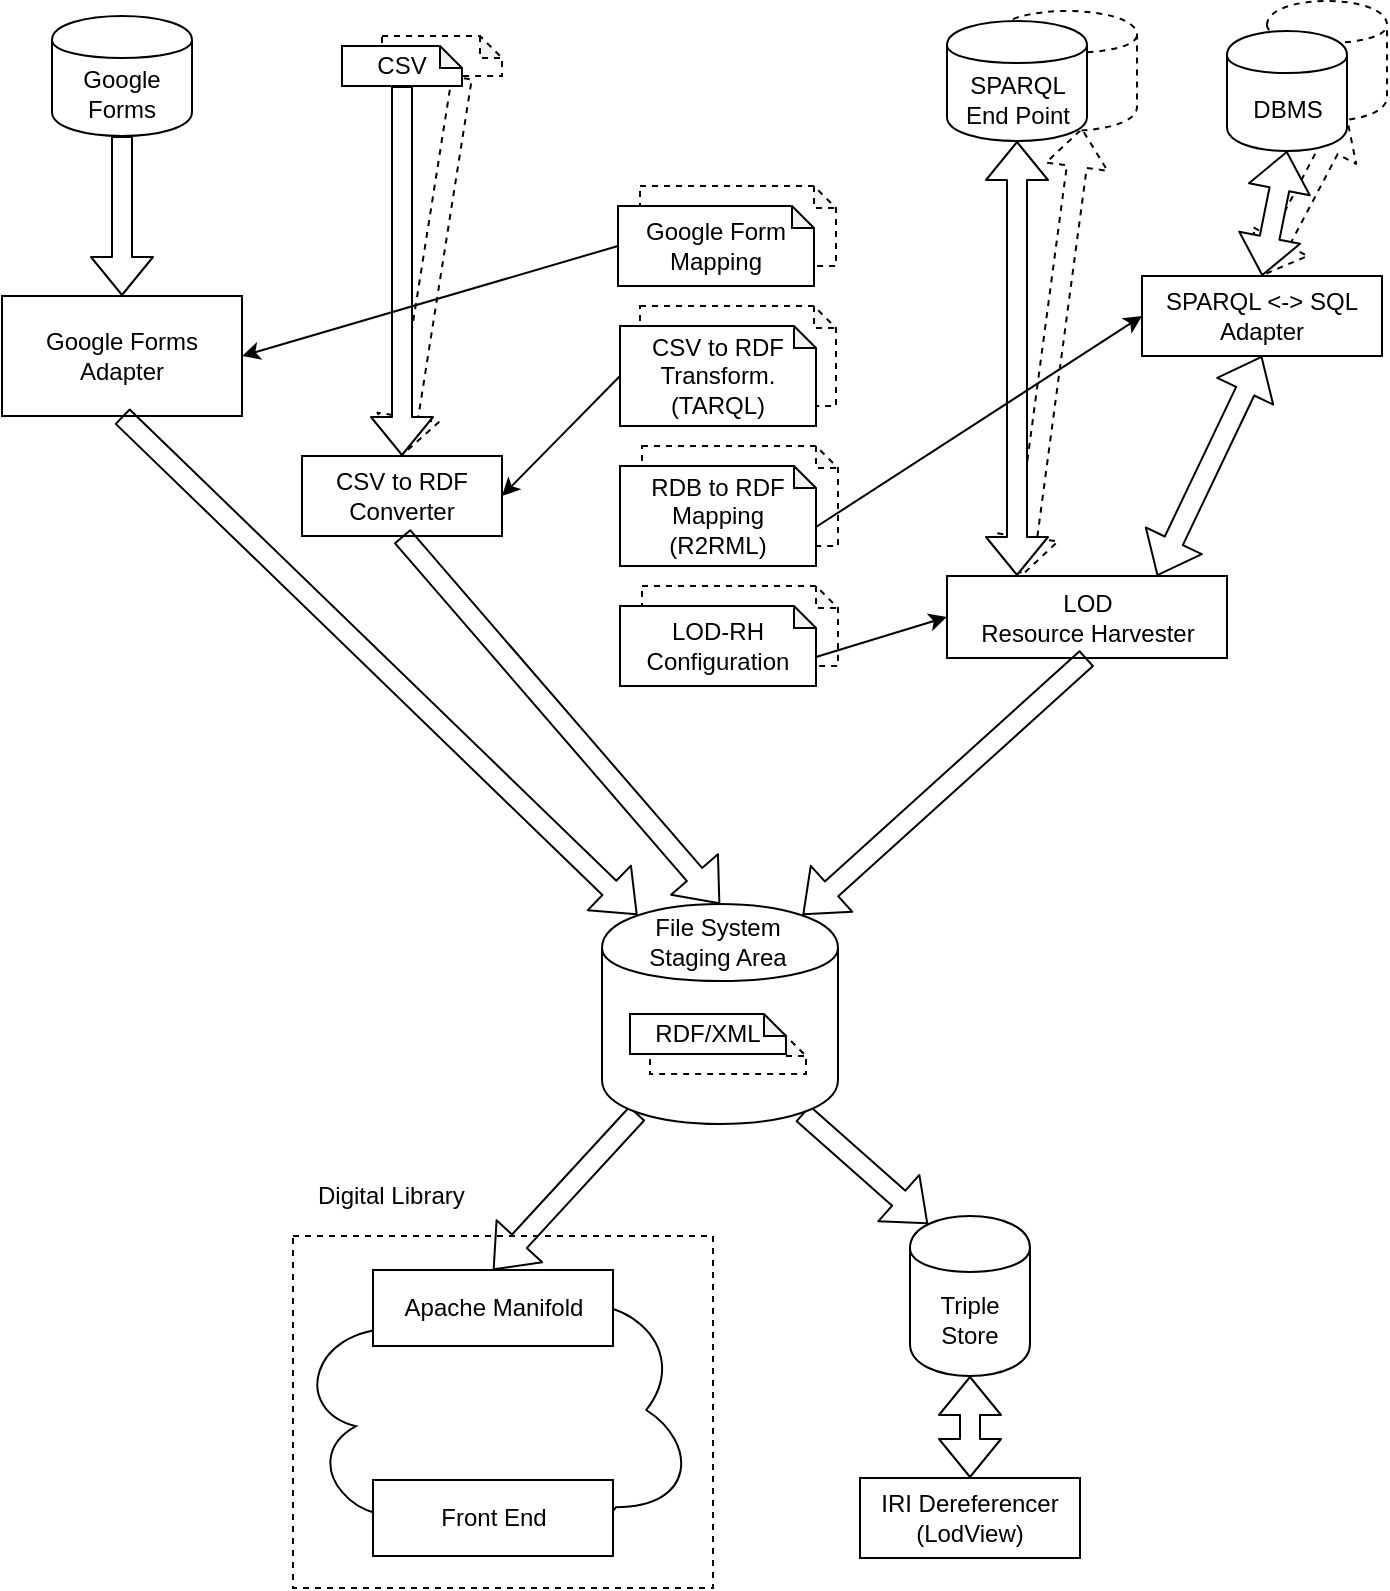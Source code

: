 <mxfile version="12.4.9" type="github" pages="2">
  <diagram id="PLrUu4iucB1gCnoqMBO_" name="DataFlow Diagram">
    <mxGraphModel dx="1426" dy="803" grid="1" gridSize="10" guides="1" tooltips="1" connect="1" arrows="1" fold="1" page="1" pageScale="1" pageWidth="1654" pageHeight="1169" math="0" shadow="0">
      <root>
        <mxCell id="0"/>
        <mxCell id="1" parent="0"/>
        <mxCell id="Lo9OmRsVtHrHbYx5dEMw-79" value="" style="shape=flexArrow;endArrow=classic;html=1;exitX=0;exitY=0;exitDx=60;exitDy=15.5;exitPerimeter=0;dashed=1;" parent="1" source="Lo9OmRsVtHrHbYx5dEMw-27" edge="1">
          <mxGeometry width="50" height="50" relative="1" as="geometry">
            <mxPoint x="250" y="100" as="sourcePoint"/>
            <mxPoint x="220" y="250" as="targetPoint"/>
          </mxGeometry>
        </mxCell>
        <mxCell id="Lo9OmRsVtHrHbYx5dEMw-78" value="" style="shape=flexArrow;endArrow=classic;startArrow=classic;html=1;entryX=0.607;entryY=0.975;entryDx=0;entryDy=0;entryPerimeter=0;dashed=1;" parent="1" target="Lo9OmRsVtHrHbYx5dEMw-45" edge="1">
          <mxGeometry width="50" height="50" relative="1" as="geometry">
            <mxPoint x="530" y="310" as="sourcePoint"/>
            <mxPoint x="537.5" y="102.5" as="targetPoint"/>
          </mxGeometry>
        </mxCell>
        <mxCell id="Lo9OmRsVtHrHbYx5dEMw-77" value="" style="shape=flexArrow;endArrow=classic;startArrow=classic;html=1;entryX=1;entryY=0.7;entryDx=0;entryDy=0;exitX=0.5;exitY=0;exitDx=0;exitDy=0;dashed=1;" parent="1" source="Lo9OmRsVtHrHbYx5dEMw-21" target="Lo9OmRsVtHrHbYx5dEMw-25" edge="1">
          <mxGeometry width="50" height="50" relative="1" as="geometry">
            <mxPoint x="740" y="150" as="sourcePoint"/>
            <mxPoint x="672.5" y="107.5" as="targetPoint"/>
          </mxGeometry>
        </mxCell>
        <mxCell id="Lo9OmRsVtHrHbYx5dEMw-10" value="" style="rounded=0;whiteSpace=wrap;html=1;fillColor=#ffffff;dashed=1;" parent="1" vertex="1">
          <mxGeometry x="165.5" y="640" width="210" height="176" as="geometry"/>
        </mxCell>
        <mxCell id="Lo9OmRsVtHrHbYx5dEMw-9" value="Triple Store" style="shape=cylinder;whiteSpace=wrap;html=1;boundedLbl=1;backgroundOutline=1;" parent="1" vertex="1">
          <mxGeometry x="474" y="630" width="60" height="80" as="geometry"/>
        </mxCell>
        <mxCell id="Lo9OmRsVtHrHbYx5dEMw-12" value="Digital Library" style="text;html=1;strokeColor=none;fillColor=none;align=left;verticalAlign=middle;whiteSpace=wrap;rounded=0;dashed=1;" parent="1" vertex="1">
          <mxGeometry x="175.5" y="610" width="90" height="20" as="geometry"/>
        </mxCell>
        <mxCell id="Lo9OmRsVtHrHbYx5dEMw-13" value="IRI Dereferencer&lt;br&gt;(LodView)" style="rounded=0;whiteSpace=wrap;html=1;fillColor=none;" parent="1" vertex="1">
          <mxGeometry x="449" y="761" width="110" height="40" as="geometry"/>
        </mxCell>
        <mxCell id="Lo9OmRsVtHrHbYx5dEMw-15" value="LOD&lt;br&gt;Resource Harvester" style="rounded=0;whiteSpace=wrap;html=1;fillColor=none;" parent="1" vertex="1">
          <mxGeometry x="492.5" y="310" width="140" height="41" as="geometry"/>
        </mxCell>
        <mxCell id="Lo9OmRsVtHrHbYx5dEMw-16" value="CSV to RDF&lt;br&gt;Converter" style="rounded=0;whiteSpace=wrap;html=1;fillColor=none;" parent="1" vertex="1">
          <mxGeometry x="170" y="250" width="100" height="40" as="geometry"/>
        </mxCell>
        <mxCell id="Lo9OmRsVtHrHbYx5dEMw-21" value="SPARQL &amp;lt;-&amp;gt; SQL&lt;br&gt;Adapter" style="rounded=0;whiteSpace=wrap;html=1;fillColor=none;" parent="1" vertex="1">
          <mxGeometry x="590" y="160" width="120" height="40" as="geometry"/>
        </mxCell>
        <mxCell id="Lo9OmRsVtHrHbYx5dEMw-26" value="Google Forms Adapter" style="rounded=0;whiteSpace=wrap;html=1;fillColor=none;" parent="1" vertex="1">
          <mxGeometry x="20" y="170" width="120" height="60" as="geometry"/>
        </mxCell>
        <mxCell id="Lo9OmRsVtHrHbYx5dEMw-28" value="" style="shape=flexArrow;endArrow=classic;startArrow=classic;html=1;exitX=0.25;exitY=0;exitDx=0;exitDy=0;fillColor=#ffffff;" parent="1" source="Lo9OmRsVtHrHbYx5dEMw-15" target="Lo9OmRsVtHrHbYx5dEMw-24" edge="1">
          <mxGeometry width="50" height="50" relative="1" as="geometry">
            <mxPoint x="530" y="270" as="sourcePoint"/>
            <mxPoint x="660" y="400" as="targetPoint"/>
          </mxGeometry>
        </mxCell>
        <mxCell id="Lo9OmRsVtHrHbYx5dEMw-29" value="" style="shape=flexArrow;endArrow=classic;startArrow=classic;html=1;entryX=0.5;entryY=1;entryDx=0;entryDy=0;exitX=0.75;exitY=0;exitDx=0;exitDy=0;" parent="1" source="Lo9OmRsVtHrHbYx5dEMw-15" target="Lo9OmRsVtHrHbYx5dEMw-21" edge="1">
          <mxGeometry width="50" height="50" relative="1" as="geometry">
            <mxPoint x="690" y="450" as="sourcePoint"/>
            <mxPoint x="740" y="400" as="targetPoint"/>
          </mxGeometry>
        </mxCell>
        <mxCell id="Lo9OmRsVtHrHbYx5dEMw-35" value="" style="endArrow=classic;html=1;exitX=0;exitY=0.5;exitDx=0;exitDy=0;exitPerimeter=0;entryX=1;entryY=0.5;entryDx=0;entryDy=0;" parent="1" source="Lo9OmRsVtHrHbYx5dEMw-18" target="Lo9OmRsVtHrHbYx5dEMw-16" edge="1">
          <mxGeometry width="50" height="50" relative="1" as="geometry">
            <mxPoint x="230" y="400" as="sourcePoint"/>
            <mxPoint x="280" y="350" as="targetPoint"/>
          </mxGeometry>
        </mxCell>
        <mxCell id="Lo9OmRsVtHrHbYx5dEMw-36" value="" style="shape=flexArrow;endArrow=classic;html=1;exitX=0.5;exitY=1;exitDx=0;exitDy=0;exitPerimeter=0;entryX=0.5;entryY=0;entryDx=0;entryDy=0;fillColor=#ffffff;" parent="1" source="Lo9OmRsVtHrHbYx5dEMw-27" target="Lo9OmRsVtHrHbYx5dEMw-16" edge="1">
          <mxGeometry width="50" height="50" relative="1" as="geometry">
            <mxPoint x="140" y="400" as="sourcePoint"/>
            <mxPoint x="190" y="350" as="targetPoint"/>
          </mxGeometry>
        </mxCell>
        <mxCell id="Lo9OmRsVtHrHbYx5dEMw-37" value="Google Forms" style="shape=cylinder;whiteSpace=wrap;html=1;boundedLbl=1;backgroundOutline=1;" parent="1" vertex="1">
          <mxGeometry x="45" y="30" width="70" height="60" as="geometry"/>
        </mxCell>
        <mxCell id="Lo9OmRsVtHrHbYx5dEMw-38" value="" style="shape=flexArrow;endArrow=classic;html=1;exitX=0.5;exitY=1;exitDx=0;exitDy=0;entryX=0.15;entryY=0.05;entryDx=0;entryDy=0;entryPerimeter=0;" parent="1" source="Lo9OmRsVtHrHbYx5dEMw-26" target="Lo9OmRsVtHrHbYx5dEMw-1" edge="1">
          <mxGeometry width="50" height="50" relative="1" as="geometry">
            <mxPoint x="30" y="920" as="sourcePoint"/>
            <mxPoint x="310" y="390" as="targetPoint"/>
          </mxGeometry>
        </mxCell>
        <mxCell id="Lo9OmRsVtHrHbYx5dEMw-39" value="" style="shape=flexArrow;endArrow=classic;html=1;exitX=0.5;exitY=1;exitDx=0;exitDy=0;entryX=0.5;entryY=0;entryDx=0;entryDy=0;" parent="1" source="Lo9OmRsVtHrHbYx5dEMw-16" target="Lo9OmRsVtHrHbYx5dEMw-1" edge="1">
          <mxGeometry width="50" height="50" relative="1" as="geometry">
            <mxPoint x="80" y="390" as="sourcePoint"/>
            <mxPoint x="130" y="340" as="targetPoint"/>
          </mxGeometry>
        </mxCell>
        <mxCell id="Lo9OmRsVtHrHbYx5dEMw-40" value="" style="shape=flexArrow;endArrow=classic;html=1;exitX=0.5;exitY=1;exitDx=0;exitDy=0;entryX=0.85;entryY=0.05;entryDx=0;entryDy=0;entryPerimeter=0;" parent="1" source="Lo9OmRsVtHrHbYx5dEMw-15" target="Lo9OmRsVtHrHbYx5dEMw-1" edge="1">
          <mxGeometry width="50" height="50" relative="1" as="geometry">
            <mxPoint x="80" y="440" as="sourcePoint"/>
            <mxPoint x="130" y="390" as="targetPoint"/>
          </mxGeometry>
        </mxCell>
        <mxCell id="Lo9OmRsVtHrHbYx5dEMw-41" value="" style="shape=flexArrow;endArrow=classic;html=1;exitX=0.85;exitY=0.95;exitDx=0;exitDy=0;exitPerimeter=0;entryX=0.15;entryY=0.05;entryDx=0;entryDy=0;entryPerimeter=0;" parent="1" source="Lo9OmRsVtHrHbYx5dEMw-1" target="Lo9OmRsVtHrHbYx5dEMw-9" edge="1">
          <mxGeometry width="50" height="50" relative="1" as="geometry">
            <mxPoint x="530" y="640" as="sourcePoint"/>
            <mxPoint x="510" y="660" as="targetPoint"/>
          </mxGeometry>
        </mxCell>
        <mxCell id="Lo9OmRsVtHrHbYx5dEMw-42" value="" style="shape=flexArrow;endArrow=classic;html=1;exitX=0.15;exitY=0.95;exitDx=0;exitDy=0;exitPerimeter=0;entryX=0.5;entryY=0;entryDx=0;entryDy=0;" parent="1" source="Lo9OmRsVtHrHbYx5dEMw-1" target="Lo9OmRsVtHrHbYx5dEMw-8" edge="1">
          <mxGeometry width="50" height="50" relative="1" as="geometry">
            <mxPoint x="110" y="590" as="sourcePoint"/>
            <mxPoint x="160" y="540" as="targetPoint"/>
          </mxGeometry>
        </mxCell>
        <mxCell id="Lo9OmRsVtHrHbYx5dEMw-43" value="" style="shape=flexArrow;endArrow=classic;startArrow=classic;html=1;entryX=0.5;entryY=1;entryDx=0;entryDy=0;exitX=0.5;exitY=0;exitDx=0;exitDy=0;" parent="1" source="Lo9OmRsVtHrHbYx5dEMw-13" target="Lo9OmRsVtHrHbYx5dEMw-9" edge="1">
          <mxGeometry width="50" height="50" relative="1" as="geometry">
            <mxPoint x="354" y="682" as="sourcePoint"/>
            <mxPoint x="404" y="632" as="targetPoint"/>
          </mxGeometry>
        </mxCell>
        <mxCell id="Lo9OmRsVtHrHbYx5dEMw-50" value="" style="shape=flexArrow;endArrow=classic;html=1;exitX=0.5;exitY=1;exitDx=0;exitDy=0;entryX=0.5;entryY=0;entryDx=0;entryDy=0;" parent="1" source="Lo9OmRsVtHrHbYx5dEMw-37" target="Lo9OmRsVtHrHbYx5dEMw-26" edge="1">
          <mxGeometry width="50" height="50" relative="1" as="geometry">
            <mxPoint x="90" y="310" as="sourcePoint"/>
            <mxPoint x="200" y="400" as="targetPoint"/>
          </mxGeometry>
        </mxCell>
        <mxCell id="Lo9OmRsVtHrHbYx5dEMw-59" value="" style="endArrow=classic;html=1;exitX=0;exitY=0.5;exitDx=0;exitDy=0;exitPerimeter=0;entryX=1;entryY=0.5;entryDx=0;entryDy=0;" parent="1" source="Lo9OmRsVtHrHbYx5dEMw-58" target="Lo9OmRsVtHrHbYx5dEMw-26" edge="1">
          <mxGeometry width="50" height="50" relative="1" as="geometry">
            <mxPoint x="90" y="440" as="sourcePoint"/>
            <mxPoint x="140" y="390" as="targetPoint"/>
          </mxGeometry>
        </mxCell>
        <mxCell id="Lo9OmRsVtHrHbYx5dEMw-60" value="" style="group" parent="1" vertex="1" connectable="0">
          <mxGeometry x="320" y="474" width="118" height="110" as="geometry"/>
        </mxCell>
        <mxCell id="Lo9OmRsVtHrHbYx5dEMw-6" value="" style="shape=note;whiteSpace=wrap;html=1;backgroundOutline=1;darkOpacity=0.05;size=11;dashed=1;" parent="Lo9OmRsVtHrHbYx5dEMw-60" vertex="1">
          <mxGeometry x="26" y="65" width="78" height="20" as="geometry"/>
        </mxCell>
        <mxCell id="Lo9OmRsVtHrHbYx5dEMw-1" value="" style="shape=cylinder;whiteSpace=wrap;html=1;boundedLbl=1;backgroundOutline=1;" parent="Lo9OmRsVtHrHbYx5dEMw-60" vertex="1">
          <mxGeometry width="118" height="110" as="geometry"/>
        </mxCell>
        <mxCell id="Lo9OmRsVtHrHbYx5dEMw-2" value="File System&lt;br&gt;Staging Area" style="text;html=1;strokeColor=none;fillColor=none;align=center;verticalAlign=middle;whiteSpace=wrap;rounded=0;" parent="Lo9OmRsVtHrHbYx5dEMw-60" vertex="1">
          <mxGeometry x="18" y="9" width="80" height="20" as="geometry"/>
        </mxCell>
        <mxCell id="Lo9OmRsVtHrHbYx5dEMw-57" value="" style="shape=note;whiteSpace=wrap;html=1;backgroundOutline=1;darkOpacity=0.05;size=11;dashed=1;" parent="Lo9OmRsVtHrHbYx5dEMw-60" vertex="1">
          <mxGeometry x="24" y="65" width="78" height="20" as="geometry"/>
        </mxCell>
        <mxCell id="Lo9OmRsVtHrHbYx5dEMw-3" value="RDF/XML" style="shape=note;whiteSpace=wrap;html=1;backgroundOutline=1;darkOpacity=0.05;size=11;" parent="Lo9OmRsVtHrHbYx5dEMw-60" vertex="1">
          <mxGeometry x="14" y="55" width="78" height="20" as="geometry"/>
        </mxCell>
        <mxCell id="Lo9OmRsVtHrHbYx5dEMw-62" value="" style="group" parent="1" vertex="1" connectable="0">
          <mxGeometry x="492.5" y="27.5" width="95" height="65" as="geometry"/>
        </mxCell>
        <mxCell id="Lo9OmRsVtHrHbYx5dEMw-45" value="" style="shape=cylinder;whiteSpace=wrap;html=1;boundedLbl=1;backgroundOutline=1;dashed=1;" parent="Lo9OmRsVtHrHbYx5dEMw-62" vertex="1">
          <mxGeometry x="25" width="70" height="60" as="geometry"/>
        </mxCell>
        <mxCell id="Lo9OmRsVtHrHbYx5dEMw-24" value="SPARQL&lt;br&gt;End Point" style="shape=cylinder;whiteSpace=wrap;html=1;boundedLbl=1;backgroundOutline=1;" parent="Lo9OmRsVtHrHbYx5dEMw-62" vertex="1">
          <mxGeometry y="5" width="70" height="60" as="geometry"/>
        </mxCell>
        <mxCell id="Lo9OmRsVtHrHbYx5dEMw-63" value="" style="group" parent="1" vertex="1" connectable="0">
          <mxGeometry x="190" y="40" width="80" height="25" as="geometry"/>
        </mxCell>
        <mxCell id="Lo9OmRsVtHrHbYx5dEMw-47" value="" style="shape=note;whiteSpace=wrap;html=1;backgroundOutline=1;darkOpacity=0.05;size=11;dashed=1;" parent="Lo9OmRsVtHrHbYx5dEMw-63" vertex="1">
          <mxGeometry x="20" width="60" height="20" as="geometry"/>
        </mxCell>
        <mxCell id="Lo9OmRsVtHrHbYx5dEMw-27" value="CSV" style="shape=note;whiteSpace=wrap;html=1;backgroundOutline=1;darkOpacity=0.05;size=11;" parent="Lo9OmRsVtHrHbYx5dEMw-63" vertex="1">
          <mxGeometry y="5" width="60" height="20" as="geometry"/>
        </mxCell>
        <mxCell id="Lo9OmRsVtHrHbYx5dEMw-75" value="" style="group" parent="1" vertex="1" connectable="0">
          <mxGeometry x="328" y="115" width="110" height="250" as="geometry"/>
        </mxCell>
        <mxCell id="Lo9OmRsVtHrHbYx5dEMw-70" value="" style="group" parent="Lo9OmRsVtHrHbYx5dEMw-75" vertex="1" connectable="0">
          <mxGeometry x="1" y="130" width="109" height="60" as="geometry"/>
        </mxCell>
        <mxCell id="Lo9OmRsVtHrHbYx5dEMw-68" value="" style="shape=note;whiteSpace=wrap;html=1;backgroundOutline=1;darkOpacity=0.05;size=11;dashed=1;" parent="Lo9OmRsVtHrHbYx5dEMw-70" vertex="1">
          <mxGeometry x="11" width="98" height="50" as="geometry"/>
        </mxCell>
        <mxCell id="Lo9OmRsVtHrHbYx5dEMw-22" value="RDB to RDF&lt;br&gt;Mapping&lt;br&gt;(R2RML)" style="shape=note;whiteSpace=wrap;html=1;backgroundOutline=1;darkOpacity=0.05;size=11;" parent="Lo9OmRsVtHrHbYx5dEMw-70" vertex="1">
          <mxGeometry y="10" width="98" height="50" as="geometry"/>
        </mxCell>
        <mxCell id="Lo9OmRsVtHrHbYx5dEMw-71" value="" style="group" parent="Lo9OmRsVtHrHbYx5dEMw-75" vertex="1" connectable="0">
          <mxGeometry x="1" y="60" width="108" height="60" as="geometry"/>
        </mxCell>
        <mxCell id="Lo9OmRsVtHrHbYx5dEMw-67" value="" style="shape=note;whiteSpace=wrap;html=1;backgroundOutline=1;darkOpacity=0.05;size=11;dashed=1;" parent="Lo9OmRsVtHrHbYx5dEMw-71" vertex="1">
          <mxGeometry x="10" width="98" height="50" as="geometry"/>
        </mxCell>
        <mxCell id="Lo9OmRsVtHrHbYx5dEMw-18" value="CSV to RDF&lt;br&gt;Transform.&lt;br&gt;(TARQL)" style="shape=note;whiteSpace=wrap;html=1;backgroundOutline=1;darkOpacity=0.05;size=11;" parent="Lo9OmRsVtHrHbYx5dEMw-71" vertex="1">
          <mxGeometry y="10" width="98" height="50" as="geometry"/>
        </mxCell>
        <mxCell id="Lo9OmRsVtHrHbYx5dEMw-72" value="" style="group" parent="Lo9OmRsVtHrHbYx5dEMw-75" vertex="1" connectable="0">
          <mxGeometry width="109" height="50" as="geometry"/>
        </mxCell>
        <mxCell id="Lo9OmRsVtHrHbYx5dEMw-66" value="" style="shape=note;whiteSpace=wrap;html=1;backgroundOutline=1;darkOpacity=0.05;size=11;dashed=1;" parent="Lo9OmRsVtHrHbYx5dEMw-72" vertex="1">
          <mxGeometry x="11" width="98" height="40" as="geometry"/>
        </mxCell>
        <mxCell id="Lo9OmRsVtHrHbYx5dEMw-58" value="Google Form&lt;br&gt;Mapping" style="shape=note;whiteSpace=wrap;html=1;backgroundOutline=1;darkOpacity=0.05;size=11;" parent="Lo9OmRsVtHrHbYx5dEMw-72" vertex="1">
          <mxGeometry y="10" width="98" height="40" as="geometry"/>
        </mxCell>
        <mxCell id="Lo9OmRsVtHrHbYx5dEMw-74" value="" style="group" parent="Lo9OmRsVtHrHbYx5dEMw-75" vertex="1" connectable="0">
          <mxGeometry x="1" y="200" width="109" height="50" as="geometry"/>
        </mxCell>
        <mxCell id="Lo9OmRsVtHrHbYx5dEMw-69" value="" style="shape=note;whiteSpace=wrap;html=1;backgroundOutline=1;darkOpacity=0.05;size=11;dashed=1;" parent="Lo9OmRsVtHrHbYx5dEMw-74" vertex="1">
          <mxGeometry x="11" width="98" height="40" as="geometry"/>
        </mxCell>
        <mxCell id="Lo9OmRsVtHrHbYx5dEMw-23" value="LOD-RH&lt;br&gt;Configuration" style="shape=note;whiteSpace=wrap;html=1;backgroundOutline=1;darkOpacity=0.05;size=11;" parent="Lo9OmRsVtHrHbYx5dEMw-74" vertex="1">
          <mxGeometry y="10" width="98" height="40" as="geometry"/>
        </mxCell>
        <mxCell id="Lo9OmRsVtHrHbYx5dEMw-76" value="" style="group" parent="1" vertex="1" connectable="0">
          <mxGeometry x="632.5" y="22.5" width="80" height="75" as="geometry"/>
        </mxCell>
        <mxCell id="Lo9OmRsVtHrHbYx5dEMw-46" value="" style="shape=cylinder;whiteSpace=wrap;html=1;boundedLbl=1;backgroundOutline=1;dashed=1;" parent="Lo9OmRsVtHrHbYx5dEMw-76" vertex="1">
          <mxGeometry x="20" width="60" height="60" as="geometry"/>
        </mxCell>
        <mxCell id="Lo9OmRsVtHrHbYx5dEMw-25" value="DBMS" style="shape=cylinder;whiteSpace=wrap;html=1;boundedLbl=1;backgroundOutline=1;" parent="Lo9OmRsVtHrHbYx5dEMw-76" vertex="1">
          <mxGeometry y="15" width="60" height="60" as="geometry"/>
        </mxCell>
        <mxCell id="Lo9OmRsVtHrHbYx5dEMw-33" value="" style="endArrow=classic;html=1;exitX=0;exitY=0;exitDx=98;exitDy=30.5;exitPerimeter=0;entryX=0;entryY=0.5;entryDx=0;entryDy=0;" parent="1" source="Lo9OmRsVtHrHbYx5dEMw-22" target="Lo9OmRsVtHrHbYx5dEMw-21" edge="1">
          <mxGeometry width="50" height="50" relative="1" as="geometry">
            <mxPoint x="190" y="370" as="sourcePoint"/>
            <mxPoint x="240" y="320" as="targetPoint"/>
          </mxGeometry>
        </mxCell>
        <mxCell id="Lo9OmRsVtHrHbYx5dEMw-34" value="" style="endArrow=classic;html=1;exitX=0;exitY=0;exitDx=98;exitDy=25.5;exitPerimeter=0;entryX=0;entryY=0.5;entryDx=0;entryDy=0;" parent="1" source="Lo9OmRsVtHrHbYx5dEMw-23" target="Lo9OmRsVtHrHbYx5dEMw-15" edge="1">
          <mxGeometry width="50" height="50" relative="1" as="geometry">
            <mxPoint x="150" y="420" as="sourcePoint"/>
            <mxPoint x="200" y="370" as="targetPoint"/>
          </mxGeometry>
        </mxCell>
        <mxCell id="Lo9OmRsVtHrHbYx5dEMw-30" value="" style="shape=flexArrow;endArrow=classic;startArrow=classic;html=1;exitX=0.5;exitY=0;exitDx=0;exitDy=0;entryX=0.5;entryY=1;entryDx=0;entryDy=0;fillColor=#ffffff;" parent="1" source="Lo9OmRsVtHrHbYx5dEMw-21" target="Lo9OmRsVtHrHbYx5dEMw-25" edge="1">
          <mxGeometry width="50" height="50" relative="1" as="geometry">
            <mxPoint x="720" y="420" as="sourcePoint"/>
            <mxPoint x="690" y="140" as="targetPoint"/>
          </mxGeometry>
        </mxCell>
        <mxCell id="Lo9OmRsVtHrHbYx5dEMw-81" value="" style="ellipse;shape=cloud;whiteSpace=wrap;html=1;fillColor=#ffffff;" parent="1" vertex="1">
          <mxGeometry x="164.5" y="646" width="203" height="162" as="geometry"/>
        </mxCell>
        <mxCell id="Lo9OmRsVtHrHbYx5dEMw-8" value="Apache Manifold" style="rounded=0;whiteSpace=wrap;html=1;" parent="1" vertex="1">
          <mxGeometry x="205.5" y="657" width="120" height="38" as="geometry"/>
        </mxCell>
        <mxCell id="Lo9OmRsVtHrHbYx5dEMw-80" value="Front End" style="rounded=0;whiteSpace=wrap;html=1;" parent="1" vertex="1">
          <mxGeometry x="205.5" y="762" width="120" height="38" as="geometry"/>
        </mxCell>
      </root>
    </mxGraphModel>
  </diagram>
  <diagram id="0cpSaaxDyXJQ03gIjEzt" name="UML Component Diagram">
    <mxGraphModel dx="1426" dy="1972" grid="1" gridSize="10" guides="1" tooltips="1" connect="1" arrows="1" fold="1" page="1" pageScale="1" pageWidth="1654" pageHeight="1169" math="0" shadow="0">
      <root>
        <mxCell id="-MdIOpX2ihZ_KdPi68zy-0"/>
        <mxCell id="-MdIOpX2ihZ_KdPi68zy-1" parent="-MdIOpX2ihZ_KdPi68zy-0"/>
        <mxCell id="-MdIOpX2ihZ_KdPi68zy-3" value="«component»&lt;br&gt;&lt;b&gt;Triple Store&lt;/b&gt;" style="html=1;" vertex="1" parent="-MdIOpX2ihZ_KdPi68zy-1">
          <mxGeometry x="450" y="590" width="180" height="90" as="geometry"/>
        </mxCell>
        <mxCell id="-MdIOpX2ihZ_KdPi68zy-4" value="" style="shape=component;jettyWidth=8;jettyHeight=4;" vertex="1" parent="-MdIOpX2ihZ_KdPi68zy-3">
          <mxGeometry x="1" width="20" height="20" relative="1" as="geometry">
            <mxPoint x="-27" y="7" as="offset"/>
          </mxGeometry>
        </mxCell>
        <mxCell id="-MdIOpX2ihZ_KdPi68zy-5" value="&lt;p style=&quot;margin: 0px ; margin-top: 6px ; text-align: center&quot;&gt;&lt;b&gt;Google Forms Adapter&lt;/b&gt;&lt;/p&gt;&lt;hr&gt;&lt;p style=&quot;margin: 0px ; margin-left: 8px&quot;&gt;+&amp;nbsp;&lt;span&gt;form ID&lt;/span&gt;&lt;span&gt;: string&lt;/span&gt;&lt;/p&gt;&lt;p style=&quot;margin: 0px ; margin-left: 8px&quot;&gt;+&amp;nbsp;&lt;span&gt;mapping&lt;/span&gt;&lt;span&gt;: Forms Mapping&lt;/span&gt;&lt;span&gt;&lt;br&gt;&lt;/span&gt;&lt;/p&gt;" style="align=left;overflow=fill;html=1;" vertex="1" parent="-MdIOpX2ihZ_KdPi68zy-1">
          <mxGeometry x="210" width="180" height="90" as="geometry"/>
        </mxCell>
        <mxCell id="-MdIOpX2ihZ_KdPi68zy-6" value="" style="shape=component;jettyWidth=8;jettyHeight=4;" vertex="1" parent="-MdIOpX2ihZ_KdPi68zy-5">
          <mxGeometry x="1" width="20" height="20" relative="1" as="geometry">
            <mxPoint x="-24" y="4" as="offset"/>
          </mxGeometry>
        </mxCell>
        <mxCell id="-MdIOpX2ihZ_KdPi68zy-11" style="edgeStyle=orthogonalEdgeStyle;rounded=0;orthogonalLoop=1;jettySize=auto;html=1;exitX=0;exitY=0.5;exitDx=0;exitDy=0;exitPerimeter=0;endArrow=none;endFill=0;entryX=0.5;entryY=1;entryDx=0;entryDy=0;" edge="1" parent="-MdIOpX2ihZ_KdPi68zy-1" source="-MdIOpX2ihZ_KdPi68zy-7" target="-MdIOpX2ihZ_KdPi68zy-3">
          <mxGeometry relative="1" as="geometry">
            <mxPoint x="550" y="690" as="targetPoint"/>
          </mxGeometry>
        </mxCell>
        <mxCell id="-MdIOpX2ihZ_KdPi68zy-18" style="edgeStyle=orthogonalEdgeStyle;rounded=0;orthogonalLoop=1;jettySize=auto;html=1;exitX=1;exitY=0.5;exitDx=0;exitDy=0;exitPerimeter=0;entryX=0.5;entryY=0;entryDx=0;entryDy=0;endArrow=none;endFill=0;" edge="1" parent="-MdIOpX2ihZ_KdPi68zy-1" source="-MdIOpX2ihZ_KdPi68zy-7" target="-MdIOpX2ihZ_KdPi68zy-16">
          <mxGeometry relative="1" as="geometry"/>
        </mxCell>
        <mxCell id="-MdIOpX2ihZ_KdPi68zy-7" value="SPARQL Endpoint" style="shape=providedRequiredInterface;html=1;verticalLabelPosition=bottom;direction=south;" vertex="1" parent="-MdIOpX2ihZ_KdPi68zy-1">
          <mxGeometry x="530" y="710" width="20" height="20" as="geometry"/>
        </mxCell>
        <mxCell id="-MdIOpX2ihZ_KdPi68zy-15" style="edgeStyle=orthogonalEdgeStyle;rounded=0;orthogonalLoop=1;jettySize=auto;html=1;exitX=0;exitY=0.5;exitDx=0;exitDy=0;exitPerimeter=0;entryX=0.5;entryY=0;entryDx=0;entryDy=0;endArrow=none;endFill=0;" edge="1" parent="-MdIOpX2ihZ_KdPi68zy-1" source="-MdIOpX2ihZ_KdPi68zy-12" target="-MdIOpX2ihZ_KdPi68zy-3">
          <mxGeometry relative="1" as="geometry"/>
        </mxCell>
        <mxCell id="-MdIOpX2ihZ_KdPi68zy-21" style="edgeStyle=orthogonalEdgeStyle;rounded=0;orthogonalLoop=1;jettySize=auto;html=1;exitX=1;exitY=0.5;exitDx=0;exitDy=0;exitPerimeter=0;entryX=0.5;entryY=1;entryDx=0;entryDy=0;endArrow=none;endFill=0;" edge="1" parent="-MdIOpX2ihZ_KdPi68zy-1" source="-MdIOpX2ihZ_KdPi68zy-12" target="-MdIOpX2ihZ_KdPi68zy-19">
          <mxGeometry relative="1" as="geometry"/>
        </mxCell>
        <mxCell id="-MdIOpX2ihZ_KdPi68zy-12" value="Graph Store Protocol" style="shape=providedRequiredInterface;html=1;verticalLabelPosition=bottom;direction=north;" vertex="1" parent="-MdIOpX2ihZ_KdPi68zy-1">
          <mxGeometry x="530" y="520" width="20" height="20" as="geometry"/>
        </mxCell>
        <mxCell id="-MdIOpX2ihZ_KdPi68zy-16" value="«component»&lt;br&gt;&lt;b&gt;IRI Dereferencer&lt;/b&gt;" style="html=1;" vertex="1" parent="-MdIOpX2ihZ_KdPi68zy-1">
          <mxGeometry x="570" y="790" width="180" height="90" as="geometry"/>
        </mxCell>
        <mxCell id="-MdIOpX2ihZ_KdPi68zy-17" value="" style="shape=component;jettyWidth=8;jettyHeight=4;" vertex="1" parent="-MdIOpX2ihZ_KdPi68zy-16">
          <mxGeometry x="1" width="20" height="20" relative="1" as="geometry">
            <mxPoint x="-27" y="7" as="offset"/>
          </mxGeometry>
        </mxCell>
        <mxCell id="-MdIOpX2ihZ_KdPi68zy-19" value="«component»&lt;br&gt;&lt;b&gt;RDF Loader&lt;/b&gt;" style="html=1;" vertex="1" parent="-MdIOpX2ihZ_KdPi68zy-1">
          <mxGeometry x="450" y="400" width="180" height="90" as="geometry"/>
        </mxCell>
        <mxCell id="-MdIOpX2ihZ_KdPi68zy-20" value="" style="shape=component;jettyWidth=8;jettyHeight=4;" vertex="1" parent="-MdIOpX2ihZ_KdPi68zy-19">
          <mxGeometry x="1" width="20" height="20" relative="1" as="geometry">
            <mxPoint x="-27" y="7" as="offset"/>
          </mxGeometry>
        </mxCell>
        <mxCell id="-MdIOpX2ihZ_KdPi68zy-26" style="edgeStyle=orthogonalEdgeStyle;rounded=0;orthogonalLoop=1;jettySize=auto;html=1;exitX=1;exitY=0.5;exitDx=0;exitDy=0;entryX=0.5;entryY=1;entryDx=0;entryDy=0;endArrow=none;endFill=0;exitPerimeter=0;" edge="1" parent="-MdIOpX2ihZ_KdPi68zy-1" source="-MdIOpX2ihZ_KdPi68zy-44" target="-MdIOpX2ihZ_KdPi68zy-5">
          <mxGeometry relative="1" as="geometry">
            <mxPoint x="110" y="120" as="sourcePoint"/>
          </mxGeometry>
        </mxCell>
        <mxCell id="-MdIOpX2ihZ_KdPi68zy-27" style="edgeStyle=orthogonalEdgeStyle;rounded=0;orthogonalLoop=1;jettySize=auto;html=1;exitX=0.5;exitY=1;exitDx=0;exitDy=0;endArrow=none;endFill=0;entryX=1;entryY=0.5;entryDx=0;entryDy=0;entryPerimeter=0;" edge="1" parent="-MdIOpX2ihZ_KdPi68zy-1" source="-MdIOpX2ihZ_KdPi68zy-24" target="-MdIOpX2ihZ_KdPi68zy-44">
          <mxGeometry relative="1" as="geometry">
            <mxPoint x="300" y="110" as="targetPoint"/>
          </mxGeometry>
        </mxCell>
        <mxCell id="-MdIOpX2ihZ_KdPi68zy-24" value="&lt;p style=&quot;margin: 0px ; margin-top: 6px ; text-align: center&quot;&gt;&lt;b&gt;CSV to RDF&lt;/b&gt;&lt;/p&gt;&lt;hr&gt;&lt;p style=&quot;margin: 0px ; margin-left: 8px&quot;&gt;+ file path: string&lt;/p&gt;&lt;p style=&quot;margin: 0px ; margin-left: 8px&quot;&gt;+ mapping: TARQL&lt;br&gt;&lt;/p&gt;" style="align=left;overflow=fill;html=1;" vertex="1" parent="-MdIOpX2ihZ_KdPi68zy-1">
          <mxGeometry x="450" width="180" height="90" as="geometry"/>
        </mxCell>
        <mxCell id="-MdIOpX2ihZ_KdPi68zy-25" value="" style="shape=component;jettyWidth=8;jettyHeight=4;" vertex="1" parent="-MdIOpX2ihZ_KdPi68zy-24">
          <mxGeometry x="1" width="20" height="20" relative="1" as="geometry">
            <mxPoint x="-24" y="4" as="offset"/>
          </mxGeometry>
        </mxCell>
        <mxCell id="-MdIOpX2ihZ_KdPi68zy-30" style="edgeStyle=orthogonalEdgeStyle;rounded=0;orthogonalLoop=1;jettySize=auto;html=1;exitX=0.5;exitY=1;exitDx=0;exitDy=0;entryX=1;entryY=0.5;entryDx=0;entryDy=0;entryPerimeter=0;endArrow=none;endFill=0;" edge="1" parent="-MdIOpX2ihZ_KdPi68zy-1" source="-MdIOpX2ihZ_KdPi68zy-28" target="-MdIOpX2ihZ_KdPi68zy-44">
          <mxGeometry relative="1" as="geometry">
            <mxPoint x="110" y="120" as="targetPoint"/>
          </mxGeometry>
        </mxCell>
        <mxCell id="-MdIOpX2ihZ_KdPi68zy-28" value="&lt;p style=&quot;margin: 0px ; margin-top: 6px ; text-align: center&quot;&gt;&lt;b&gt;LOD Res. Harvester&lt;/b&gt;&lt;/p&gt;&lt;hr&gt;&lt;p style=&quot;margin: 0px ; margin-left: 8px&quot;&gt;+ file path: string&lt;/p&gt;&lt;p style=&quot;margin: 0px ; margin-left: 8px&quot;&gt;+ mapping: TARQL&lt;br&gt;&lt;/p&gt;" style="align=left;overflow=fill;html=1;" vertex="1" parent="-MdIOpX2ihZ_KdPi68zy-1">
          <mxGeometry x="690" width="180" height="90" as="geometry"/>
        </mxCell>
        <mxCell id="-MdIOpX2ihZ_KdPi68zy-29" value="" style="shape=component;jettyWidth=8;jettyHeight=4;" vertex="1" parent="-MdIOpX2ihZ_KdPi68zy-28">
          <mxGeometry x="1" width="20" height="20" relative="1" as="geometry">
            <mxPoint x="-24" y="4" as="offset"/>
          </mxGeometry>
        </mxCell>
        <mxCell id="-MdIOpX2ihZ_KdPi68zy-57" style="edgeStyle=orthogonalEdgeStyle;rounded=0;orthogonalLoop=1;jettySize=auto;html=1;exitX=0.5;exitY=1;exitDx=0;exitDy=0;entryX=0;entryY=0.5;entryDx=0;entryDy=0;entryPerimeter=0;endArrow=none;endFill=0;" edge="1" parent="-MdIOpX2ihZ_KdPi68zy-1" source="-MdIOpX2ihZ_KdPi68zy-31" target="-MdIOpX2ihZ_KdPi68zy-55">
          <mxGeometry relative="1" as="geometry"/>
        </mxCell>
        <mxCell id="-MdIOpX2ihZ_KdPi68zy-31" value="&lt;p style=&quot;margin: 0px ; margin-top: 6px ; text-align: center&quot;&gt;&lt;b&gt;RDBMS to RDF&lt;/b&gt;&lt;/p&gt;&lt;hr&gt;&lt;p style=&quot;margin: 0px ; margin-left: 8px&quot;&gt;+ file path: string&lt;/p&gt;&lt;p style=&quot;margin: 0px ; margin-left: 8px&quot;&gt;+ mapping: TARQL&lt;br&gt;&lt;/p&gt;" style="align=left;overflow=fill;html=1;" vertex="1" parent="-MdIOpX2ihZ_KdPi68zy-1">
          <mxGeometry x="930" y="-200" width="180" height="90" as="geometry"/>
        </mxCell>
        <mxCell id="-MdIOpX2ihZ_KdPi68zy-32" value="" style="shape=component;jettyWidth=8;jettyHeight=4;" vertex="1" parent="-MdIOpX2ihZ_KdPi68zy-31">
          <mxGeometry x="1" width="20" height="20" relative="1" as="geometry">
            <mxPoint x="-24" y="4" as="offset"/>
          </mxGeometry>
        </mxCell>
        <mxCell id="-MdIOpX2ihZ_KdPi68zy-33" value="«external service»&lt;br&gt;&lt;b&gt;Google Forms&lt;/b&gt;" style="html=1;" vertex="1" parent="-MdIOpX2ihZ_KdPi68zy-1">
          <mxGeometry x="210" y="-390" width="180" height="90" as="geometry"/>
        </mxCell>
        <mxCell id="-MdIOpX2ihZ_KdPi68zy-34" value="" style="shape=component;jettyWidth=8;jettyHeight=4;" vertex="1" parent="-MdIOpX2ihZ_KdPi68zy-33">
          <mxGeometry x="1" width="20" height="20" relative="1" as="geometry">
            <mxPoint x="-27" y="7" as="offset"/>
          </mxGeometry>
        </mxCell>
        <mxCell id="-MdIOpX2ihZ_KdPi68zy-35" value="«external component»&lt;br&gt;&lt;b&gt;Triple Store&lt;/b&gt;" style="html=1;" vertex="1" parent="-MdIOpX2ihZ_KdPi68zy-1">
          <mxGeometry x="690" y="-390" width="180" height="90" as="geometry"/>
        </mxCell>
        <mxCell id="-MdIOpX2ihZ_KdPi68zy-36" value="" style="shape=component;jettyWidth=8;jettyHeight=4;" vertex="1" parent="-MdIOpX2ihZ_KdPi68zy-35">
          <mxGeometry x="1" width="20" height="20" relative="1" as="geometry">
            <mxPoint x="-27" y="7" as="offset"/>
          </mxGeometry>
        </mxCell>
        <mxCell id="-MdIOpX2ihZ_KdPi68zy-37" value="«external component»&lt;br&gt;&lt;b&gt;Relational DBMS&lt;/b&gt;" style="html=1;" vertex="1" parent="-MdIOpX2ihZ_KdPi68zy-1">
          <mxGeometry x="930" y="-390" width="180" height="90" as="geometry"/>
        </mxCell>
        <mxCell id="-MdIOpX2ihZ_KdPi68zy-38" value="" style="shape=component;jettyWidth=8;jettyHeight=4;" vertex="1" parent="-MdIOpX2ihZ_KdPi68zy-37">
          <mxGeometry x="1" width="20" height="20" relative="1" as="geometry">
            <mxPoint x="-27" y="7" as="offset"/>
          </mxGeometry>
        </mxCell>
        <mxCell id="-MdIOpX2ihZ_KdPi68zy-40" style="edgeStyle=orthogonalEdgeStyle;rounded=0;orthogonalLoop=1;jettySize=auto;html=1;exitX=0;exitY=0.5;exitDx=0;exitDy=0;exitPerimeter=0;entryX=0.5;entryY=1;entryDx=0;entryDy=0;endArrow=none;endFill=0;" edge="1" parent="-MdIOpX2ihZ_KdPi68zy-1" source="-MdIOpX2ihZ_KdPi68zy-39" target="-MdIOpX2ihZ_KdPi68zy-33">
          <mxGeometry relative="1" as="geometry"/>
        </mxCell>
        <mxCell id="-MdIOpX2ihZ_KdPi68zy-41" style="edgeStyle=orthogonalEdgeStyle;rounded=0;orthogonalLoop=1;jettySize=auto;html=1;exitX=1;exitY=0.5;exitDx=0;exitDy=0;exitPerimeter=0;entryX=0.5;entryY=0;entryDx=0;entryDy=0;endArrow=none;endFill=0;" edge="1" parent="-MdIOpX2ihZ_KdPi68zy-1" source="-MdIOpX2ihZ_KdPi68zy-39" target="-MdIOpX2ihZ_KdPi68zy-5">
          <mxGeometry relative="1" as="geometry"/>
        </mxCell>
        <mxCell id="-MdIOpX2ihZ_KdPi68zy-39" value="Google Forms API" style="shape=providedRequiredInterface;html=1;verticalLabelPosition=bottom;direction=south;" vertex="1" parent="-MdIOpX2ihZ_KdPi68zy-1">
          <mxGeometry x="290" y="-165" width="20" height="20" as="geometry"/>
        </mxCell>
        <mxCell id="-MdIOpX2ihZ_KdPi68zy-47" style="edgeStyle=orthogonalEdgeStyle;rounded=0;orthogonalLoop=1;jettySize=auto;html=1;exitX=0.5;exitY=1;exitDx=0;exitDy=0;entryX=0;entryY=0.5;entryDx=0;entryDy=0;entryPerimeter=0;endArrow=none;endFill=0;" edge="1" parent="-MdIOpX2ihZ_KdPi68zy-1" source="-MdIOpX2ihZ_KdPi68zy-42" target="-MdIOpX2ihZ_KdPi68zy-45">
          <mxGeometry relative="1" as="geometry"/>
        </mxCell>
        <mxCell id="-MdIOpX2ihZ_KdPi68zy-42" value="«component»&lt;br&gt;&lt;b&gt;File System Staging Area&lt;/b&gt;" style="html=1;" vertex="1" parent="-MdIOpX2ihZ_KdPi68zy-1">
          <mxGeometry x="450" y="200" width="180" height="90" as="geometry"/>
        </mxCell>
        <mxCell id="-MdIOpX2ihZ_KdPi68zy-43" value="" style="shape=component;jettyWidth=8;jettyHeight=4;" vertex="1" parent="-MdIOpX2ihZ_KdPi68zy-42">
          <mxGeometry x="1" width="20" height="20" relative="1" as="geometry">
            <mxPoint x="-27" y="7" as="offset"/>
          </mxGeometry>
        </mxCell>
        <mxCell id="-MdIOpX2ihZ_KdPi68zy-46" style="edgeStyle=orthogonalEdgeStyle;rounded=0;orthogonalLoop=1;jettySize=auto;html=1;exitX=0;exitY=0.5;exitDx=0;exitDy=0;exitPerimeter=0;entryX=0.5;entryY=0;entryDx=0;entryDy=0;endArrow=none;endFill=0;" edge="1" parent="-MdIOpX2ihZ_KdPi68zy-1" source="-MdIOpX2ihZ_KdPi68zy-44" target="-MdIOpX2ihZ_KdPi68zy-42">
          <mxGeometry relative="1" as="geometry"/>
        </mxCell>
        <mxCell id="-MdIOpX2ihZ_KdPi68zy-44" value="Write RDF/XML Files" style="shape=providedRequiredInterface;html=1;verticalLabelPosition=bottom;direction=north;" vertex="1" parent="-MdIOpX2ihZ_KdPi68zy-1">
          <mxGeometry x="530" y="130" width="20" height="20" as="geometry"/>
        </mxCell>
        <mxCell id="-MdIOpX2ihZ_KdPi68zy-48" style="edgeStyle=orthogonalEdgeStyle;rounded=0;orthogonalLoop=1;jettySize=auto;html=1;exitX=1;exitY=0.5;exitDx=0;exitDy=0;exitPerimeter=0;entryX=0.5;entryY=0;entryDx=0;entryDy=0;endArrow=none;endFill=0;" edge="1" parent="-MdIOpX2ihZ_KdPi68zy-1" source="-MdIOpX2ihZ_KdPi68zy-45" target="-MdIOpX2ihZ_KdPi68zy-19">
          <mxGeometry relative="1" as="geometry"/>
        </mxCell>
        <mxCell id="-MdIOpX2ihZ_KdPi68zy-45" value="Read RDF/XML Files" style="shape=providedRequiredInterface;html=1;verticalLabelPosition=bottom;direction=south;" vertex="1" parent="-MdIOpX2ihZ_KdPi68zy-1">
          <mxGeometry x="530" y="320" width="20" height="20" as="geometry"/>
        </mxCell>
        <mxCell id="-MdIOpX2ihZ_KdPi68zy-51" style="edgeStyle=orthogonalEdgeStyle;rounded=0;orthogonalLoop=1;jettySize=auto;html=1;exitX=0.5;exitY=0;exitDx=0;exitDy=0;entryX=1;entryY=0.5;entryDx=0;entryDy=0;entryPerimeter=0;endArrow=none;endFill=0;" edge="1" parent="-MdIOpX2ihZ_KdPi68zy-1" source="-MdIOpX2ihZ_KdPi68zy-67" target="-MdIOpX2ihZ_KdPi68zy-45">
          <mxGeometry relative="1" as="geometry">
            <Array as="points">
              <mxPoint x="1030" y="370"/>
              <mxPoint x="540" y="370"/>
            </Array>
          </mxGeometry>
        </mxCell>
        <mxCell id="-MdIOpX2ihZ_KdPi68zy-53" style="edgeStyle=orthogonalEdgeStyle;rounded=0;orthogonalLoop=1;jettySize=auto;html=1;exitX=0;exitY=0.5;exitDx=0;exitDy=0;exitPerimeter=0;entryX=0.5;entryY=1;entryDx=0;entryDy=0;endArrow=none;endFill=0;" edge="1" parent="-MdIOpX2ihZ_KdPi68zy-1" source="-MdIOpX2ihZ_KdPi68zy-52" target="-MdIOpX2ihZ_KdPi68zy-35">
          <mxGeometry relative="1" as="geometry"/>
        </mxCell>
        <mxCell id="-MdIOpX2ihZ_KdPi68zy-54" style="edgeStyle=orthogonalEdgeStyle;rounded=0;orthogonalLoop=1;jettySize=auto;html=1;exitX=1;exitY=0.5;exitDx=0;exitDy=0;exitPerimeter=0;entryX=0.5;entryY=0;entryDx=0;entryDy=0;endArrow=none;endFill=0;" edge="1" parent="-MdIOpX2ihZ_KdPi68zy-1" source="-MdIOpX2ihZ_KdPi68zy-52" target="-MdIOpX2ihZ_KdPi68zy-28">
          <mxGeometry relative="1" as="geometry"/>
        </mxCell>
        <mxCell id="-MdIOpX2ihZ_KdPi68zy-56" style="edgeStyle=orthogonalEdgeStyle;rounded=0;orthogonalLoop=1;jettySize=auto;html=1;exitX=1;exitY=0.5;exitDx=0;exitDy=0;exitPerimeter=0;entryX=0.5;entryY=0;entryDx=0;entryDy=0;endArrow=none;endFill=0;" edge="1" parent="-MdIOpX2ihZ_KdPi68zy-1" source="-MdIOpX2ihZ_KdPi68zy-52" target="-MdIOpX2ihZ_KdPi68zy-28">
          <mxGeometry relative="1" as="geometry"/>
        </mxCell>
        <mxCell id="-MdIOpX2ihZ_KdPi68zy-64" style="edgeStyle=orthogonalEdgeStyle;rounded=0;orthogonalLoop=1;jettySize=auto;html=1;exitX=1;exitY=0.5;exitDx=0;exitDy=0;exitPerimeter=0;entryX=0.5;entryY=0;entryDx=0;entryDy=0;endArrow=none;endFill=0;" edge="1" parent="-MdIOpX2ihZ_KdPi68zy-1" source="-MdIOpX2ihZ_KdPi68zy-55" target="-MdIOpX2ihZ_KdPi68zy-28">
          <mxGeometry relative="1" as="geometry"/>
        </mxCell>
        <mxCell id="-MdIOpX2ihZ_KdPi68zy-55" value="SPARQL Endpoint" style="shape=providedRequiredInterface;html=1;verticalLabelPosition=bottom;direction=south;" vertex="1" parent="-MdIOpX2ihZ_KdPi68zy-1">
          <mxGeometry x="1010" y="-80" width="20" height="20" as="geometry"/>
        </mxCell>
        <mxCell id="-MdIOpX2ihZ_KdPi68zy-61" style="edgeStyle=orthogonalEdgeStyle;rounded=0;orthogonalLoop=1;jettySize=auto;html=1;exitX=0;exitY=0.5;exitDx=0;exitDy=0;exitPerimeter=0;entryX=0.5;entryY=1;entryDx=0;entryDy=0;endArrow=none;endFill=0;" edge="1" parent="-MdIOpX2ihZ_KdPi68zy-1" source="-MdIOpX2ihZ_KdPi68zy-58" target="-MdIOpX2ihZ_KdPi68zy-37">
          <mxGeometry relative="1" as="geometry"/>
        </mxCell>
        <mxCell id="-MdIOpX2ihZ_KdPi68zy-62" style="edgeStyle=orthogonalEdgeStyle;rounded=0;orthogonalLoop=1;jettySize=auto;html=1;exitX=1;exitY=0.5;exitDx=0;exitDy=0;exitPerimeter=0;entryX=0.5;entryY=0;entryDx=0;entryDy=0;endArrow=none;endFill=0;" edge="1" parent="-MdIOpX2ihZ_KdPi68zy-1" source="-MdIOpX2ihZ_KdPi68zy-58" target="-MdIOpX2ihZ_KdPi68zy-31">
          <mxGeometry relative="1" as="geometry"/>
        </mxCell>
        <mxCell id="-MdIOpX2ihZ_KdPi68zy-58" value="SQL Interface (JDBC, ODBC, ...)" style="shape=providedRequiredInterface;html=1;verticalLabelPosition=bottom;direction=south;" vertex="1" parent="-MdIOpX2ihZ_KdPi68zy-1">
          <mxGeometry x="1010" y="-270" width="20" height="20" as="geometry"/>
        </mxCell>
        <mxCell id="-MdIOpX2ihZ_KdPi68zy-52" value="SPARQL Endpoint" style="shape=providedRequiredInterface;html=1;verticalLabelPosition=bottom;direction=south;" vertex="1" parent="-MdIOpX2ihZ_KdPi68zy-1">
          <mxGeometry x="770" y="-80" width="20" height="20" as="geometry"/>
        </mxCell>
        <mxCell id="-MdIOpX2ihZ_KdPi68zy-67" value="«subsystem»&lt;br&gt;&lt;b&gt;Digital Library&lt;/b&gt;&lt;br&gt;(internal components not shown)" style="html=1;" vertex="1" parent="-MdIOpX2ihZ_KdPi68zy-1">
          <mxGeometry x="910" y="400" width="240" height="480" as="geometry"/>
        </mxCell>
        <mxCell id="-MdIOpX2ihZ_KdPi68zy-71" value="" style="whiteSpace=wrap;html=1;aspect=fixed;" vertex="1" parent="-MdIOpX2ihZ_KdPi68zy-1">
          <mxGeometry x="1020" y="390" width="20" height="20" as="geometry"/>
        </mxCell>
        <mxCell id="-MdIOpX2ihZ_KdPi68zy-75" style="edgeStyle=orthogonalEdgeStyle;rounded=0;orthogonalLoop=1;jettySize=auto;html=1;exitX=0.5;exitY=0;exitDx=0;exitDy=0;entryX=0.5;entryY=1;entryDx=0;entryDy=0;endArrow=none;endFill=0;" edge="1" parent="-MdIOpX2ihZ_KdPi68zy-1" source="-MdIOpX2ihZ_KdPi68zy-49" target="-MdIOpX2ihZ_KdPi68zy-71">
          <mxGeometry relative="1" as="geometry"/>
        </mxCell>
        <mxCell id="-MdIOpX2ihZ_KdPi68zy-49" value="«component»&lt;br&gt;&lt;b&gt;Apache Manifold&lt;/b&gt;" style="html=1;" vertex="1" parent="-MdIOpX2ihZ_KdPi68zy-1">
          <mxGeometry x="940" y="440" width="180" height="90" as="geometry"/>
        </mxCell>
        <mxCell id="-MdIOpX2ihZ_KdPi68zy-50" value="" style="shape=component;jettyWidth=8;jettyHeight=4;" vertex="1" parent="-MdIOpX2ihZ_KdPi68zy-49">
          <mxGeometry x="1" width="20" height="20" relative="1" as="geometry">
            <mxPoint x="-27" y="7" as="offset"/>
          </mxGeometry>
        </mxCell>
        <mxCell id="-MdIOpX2ihZ_KdPi68zy-76" style="edgeStyle=orthogonalEdgeStyle;rounded=0;orthogonalLoop=1;jettySize=auto;html=1;exitX=0.5;exitY=1;exitDx=0;exitDy=0;entryX=0.5;entryY=0;entryDx=0;entryDy=0;endArrow=none;endFill=0;" edge="1" parent="-MdIOpX2ihZ_KdPi68zy-1" source="-MdIOpX2ihZ_KdPi68zy-72" target="-MdIOpX2ihZ_KdPi68zy-74">
          <mxGeometry relative="1" as="geometry"/>
        </mxCell>
        <mxCell id="-MdIOpX2ihZ_KdPi68zy-72" value="«component»&lt;br&gt;&lt;b&gt;Front End&lt;/b&gt;" style="html=1;" vertex="1" parent="-MdIOpX2ihZ_KdPi68zy-1">
          <mxGeometry x="940" y="750" width="180" height="90" as="geometry"/>
        </mxCell>
        <mxCell id="-MdIOpX2ihZ_KdPi68zy-73" value="" style="shape=component;jettyWidth=8;jettyHeight=4;" vertex="1" parent="-MdIOpX2ihZ_KdPi68zy-72">
          <mxGeometry x="1" width="20" height="20" relative="1" as="geometry">
            <mxPoint x="-27" y="7" as="offset"/>
          </mxGeometry>
        </mxCell>
        <mxCell id="-MdIOpX2ihZ_KdPi68zy-74" value="" style="whiteSpace=wrap;html=1;aspect=fixed;" vertex="1" parent="-MdIOpX2ihZ_KdPi68zy-1">
          <mxGeometry x="1020" y="870" width="20" height="20" as="geometry"/>
        </mxCell>
        <mxCell id="-MdIOpX2ihZ_KdPi68zy-80" style="edgeStyle=orthogonalEdgeStyle;rounded=0;orthogonalLoop=1;jettySize=auto;html=1;exitX=0.5;exitY=1;exitDx=0;exitDy=0;entryX=0;entryY=0.5;entryDx=0;entryDy=0;entryPerimeter=0;endArrow=none;endFill=0;" edge="1" parent="-MdIOpX2ihZ_KdPi68zy-1" source="-MdIOpX2ihZ_KdPi68zy-77" target="-MdIOpX2ihZ_KdPi68zy-79">
          <mxGeometry relative="1" as="geometry"/>
        </mxCell>
        <mxCell id="-MdIOpX2ihZ_KdPi68zy-77" value="«external component»&lt;br&gt;&lt;b&gt;File System&lt;/b&gt;" style="html=1;" vertex="1" parent="-MdIOpX2ihZ_KdPi68zy-1">
          <mxGeometry x="450" y="-390" width="180" height="90" as="geometry"/>
        </mxCell>
        <mxCell id="-MdIOpX2ihZ_KdPi68zy-78" value="" style="shape=component;jettyWidth=8;jettyHeight=4;" vertex="1" parent="-MdIOpX2ihZ_KdPi68zy-77">
          <mxGeometry x="1" width="20" height="20" relative="1" as="geometry">
            <mxPoint x="-27" y="7" as="offset"/>
          </mxGeometry>
        </mxCell>
        <mxCell id="-MdIOpX2ihZ_KdPi68zy-81" style="edgeStyle=orthogonalEdgeStyle;rounded=0;orthogonalLoop=1;jettySize=auto;html=1;exitX=1;exitY=0.5;exitDx=0;exitDy=0;exitPerimeter=0;entryX=0.5;entryY=0;entryDx=0;entryDy=0;endArrow=none;endFill=0;" edge="1" parent="-MdIOpX2ihZ_KdPi68zy-1" source="-MdIOpX2ihZ_KdPi68zy-79" target="-MdIOpX2ihZ_KdPi68zy-24">
          <mxGeometry relative="1" as="geometry"/>
        </mxCell>
        <mxCell id="-MdIOpX2ihZ_KdPi68zy-79" value="Read CSV Files" style="shape=providedRequiredInterface;html=1;verticalLabelPosition=bottom;direction=south;" vertex="1" parent="-MdIOpX2ihZ_KdPi68zy-1">
          <mxGeometry x="530" y="-160" width="20" height="20" as="geometry"/>
        </mxCell>
        <mxCell id="-MdIOpX2ihZ_KdPi68zy-84" style="edgeStyle=orthogonalEdgeStyle;rounded=0;orthogonalLoop=1;jettySize=auto;html=1;exitX=0.5;exitY=0;exitDx=0;exitDy=0;entryX=1;entryY=0.5;entryDx=0;entryDy=0;entryPerimeter=0;endArrow=none;endFill=0;" edge="1" parent="-MdIOpX2ihZ_KdPi68zy-1" source="-MdIOpX2ihZ_KdPi68zy-82" target="-MdIOpX2ihZ_KdPi68zy-7">
          <mxGeometry relative="1" as="geometry"/>
        </mxCell>
        <mxCell id="-MdIOpX2ihZ_KdPi68zy-82" value="«component»&lt;br&gt;&lt;b&gt;Dedicated Front End&lt;/b&gt;" style="html=1;" vertex="1" parent="-MdIOpX2ihZ_KdPi68zy-1">
          <mxGeometry x="330" y="790" width="180" height="90" as="geometry"/>
        </mxCell>
        <mxCell id="-MdIOpX2ihZ_KdPi68zy-83" value="" style="shape=component;jettyWidth=8;jettyHeight=4;" vertex="1" parent="-MdIOpX2ihZ_KdPi68zy-82">
          <mxGeometry x="1" width="20" height="20" relative="1" as="geometry">
            <mxPoint x="-27" y="7" as="offset"/>
          </mxGeometry>
        </mxCell>
      </root>
    </mxGraphModel>
  </diagram>
</mxfile>

